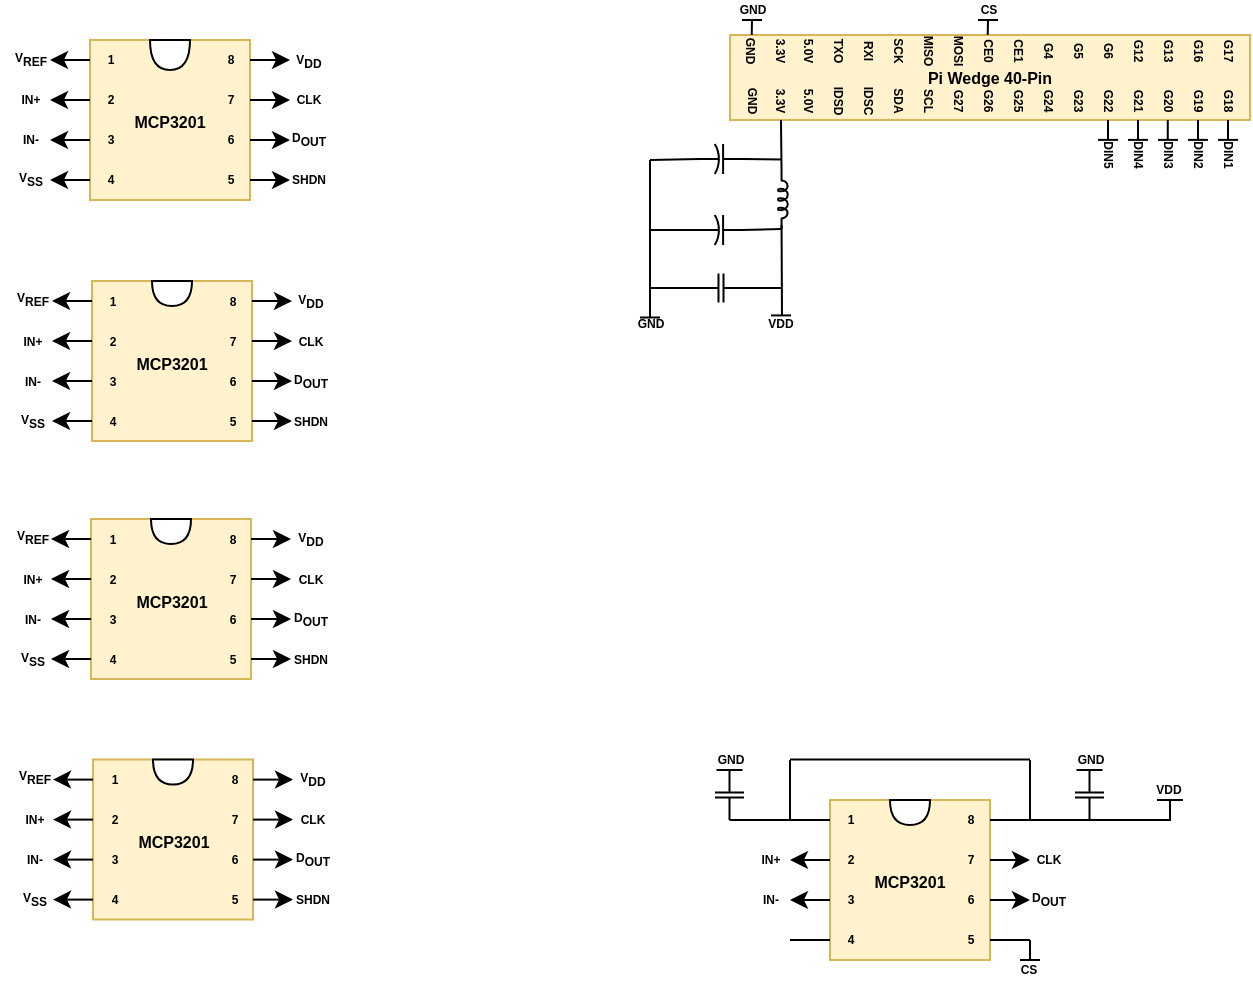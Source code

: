<mxfile version="14.2.7" type="github">
  <diagram id="1mVQh4l7o_3Px5H3XRXF" name="Page-1">
    <mxGraphModel dx="1274" dy="252" grid="1" gridSize="10" guides="1" tooltips="1" connect="1" arrows="1" fold="1" page="1" pageScale="1" pageWidth="827" pageHeight="1169" math="0" shadow="0">
      <root>
        <mxCell id="0" />
        <mxCell id="1" parent="0" />
        <mxCell id="l7yuWx3OkRp_hqHplTI4-144" value="&lt;font style=&quot;font-size: 8px&quot;&gt;&lt;span&gt;Pi Wedge 40-Pin&lt;/span&gt;&lt;/font&gt;" style="rounded=0;whiteSpace=wrap;html=1;fontSize=6;fillColor=#fff2cc;strokeColor=#d6b656;fontStyle=1" vertex="1" parent="1">
          <mxGeometry x="360" y="37.5" width="260" height="42.5" as="geometry" />
        </mxCell>
        <mxCell id="l7yuWx3OkRp_hqHplTI4-145" value="&lt;span&gt;GND&lt;/span&gt;" style="text;html=1;align=center;verticalAlign=middle;resizable=0;points=[];autosize=1;fontSize=6;rotation=90;fontStyle=1" vertex="1" parent="1">
          <mxGeometry x="355" y="40" width="30" height="10" as="geometry" />
        </mxCell>
        <mxCell id="l7yuWx3OkRp_hqHplTI4-146" value="&lt;span&gt;GND&lt;/span&gt;" style="text;html=1;align=center;verticalAlign=middle;resizable=0;points=[];autosize=1;fontSize=6;rotation=90;fontStyle=1" vertex="1" parent="1">
          <mxGeometry x="356" y="65" width="30" height="10" as="geometry" />
        </mxCell>
        <mxCell id="l7yuWx3OkRp_hqHplTI4-147" value="&lt;span&gt;3.3V&lt;/span&gt;" style="text;html=1;align=center;verticalAlign=middle;resizable=0;points=[];autosize=1;fontSize=6;rotation=90;fontStyle=1" vertex="1" parent="1">
          <mxGeometry x="370" y="40" width="30" height="10" as="geometry" />
        </mxCell>
        <mxCell id="l7yuWx3OkRp_hqHplTI4-148" value="&lt;span&gt;3.3V&lt;br&gt;&lt;/span&gt;" style="text;html=1;align=center;verticalAlign=middle;resizable=0;points=[];autosize=1;fontSize=6;rotation=90;fontStyle=1" vertex="1" parent="1">
          <mxGeometry x="370" y="65" width="30" height="10" as="geometry" />
        </mxCell>
        <mxCell id="l7yuWx3OkRp_hqHplTI4-151" value="&lt;span&gt;5.0V&lt;br&gt;&lt;/span&gt;" style="text;html=1;align=center;verticalAlign=middle;resizable=0;points=[];autosize=1;fontSize=6;rotation=90;fontStyle=1" vertex="1" parent="1">
          <mxGeometry x="384" y="40" width="30" height="10" as="geometry" />
        </mxCell>
        <mxCell id="l7yuWx3OkRp_hqHplTI4-152" value="&lt;span&gt;5.0V&lt;/span&gt;" style="text;html=1;align=center;verticalAlign=middle;resizable=0;points=[];autosize=1;fontSize=6;rotation=90;fontStyle=1" vertex="1" parent="1">
          <mxGeometry x="384" y="65" width="30" height="10" as="geometry" />
        </mxCell>
        <mxCell id="l7yuWx3OkRp_hqHplTI4-153" value="&lt;span&gt;TXO&lt;/span&gt;" style="text;html=1;align=center;verticalAlign=middle;resizable=0;points=[];autosize=1;fontSize=6;rotation=90;fontStyle=1" vertex="1" parent="1">
          <mxGeometry x="399" y="40" width="30" height="10" as="geometry" />
        </mxCell>
        <mxCell id="l7yuWx3OkRp_hqHplTI4-154" value="&lt;span&gt;IDSD&lt;/span&gt;" style="text;html=1;align=center;verticalAlign=middle;resizable=0;points=[];autosize=1;fontSize=6;rotation=90;fontStyle=1" vertex="1" parent="1">
          <mxGeometry x="399" y="65" width="30" height="10" as="geometry" />
        </mxCell>
        <mxCell id="l7yuWx3OkRp_hqHplTI4-155" value="&lt;span&gt;RXI&lt;/span&gt;" style="text;html=1;align=center;verticalAlign=middle;resizable=0;points=[];autosize=1;fontSize=6;rotation=90;fontStyle=1" vertex="1" parent="1">
          <mxGeometry x="414" y="40" width="30" height="10" as="geometry" />
        </mxCell>
        <mxCell id="l7yuWx3OkRp_hqHplTI4-156" value="&lt;span&gt;IDSC&lt;br&gt;&lt;/span&gt;" style="text;html=1;align=center;verticalAlign=middle;resizable=0;points=[];autosize=1;fontSize=6;rotation=90;fontStyle=1" vertex="1" parent="1">
          <mxGeometry x="414" y="65" width="30" height="10" as="geometry" />
        </mxCell>
        <mxCell id="l7yuWx3OkRp_hqHplTI4-157" value="&lt;span&gt;SCK&lt;/span&gt;" style="text;html=1;align=center;verticalAlign=middle;resizable=0;points=[];autosize=1;fontSize=6;rotation=90;fontStyle=1" vertex="1" parent="1">
          <mxGeometry x="429" y="40" width="30" height="10" as="geometry" />
        </mxCell>
        <mxCell id="l7yuWx3OkRp_hqHplTI4-158" value="&lt;span&gt;SDA&lt;/span&gt;" style="text;html=1;align=center;verticalAlign=middle;resizable=0;points=[];autosize=1;fontSize=6;rotation=90;fontStyle=1" vertex="1" parent="1">
          <mxGeometry x="429" y="65" width="30" height="10" as="geometry" />
        </mxCell>
        <mxCell id="l7yuWx3OkRp_hqHplTI4-159" value="&lt;span&gt;MISO&lt;/span&gt;" style="text;html=1;align=center;verticalAlign=middle;resizable=0;points=[];autosize=1;fontSize=6;rotation=90;fontStyle=1" vertex="1" parent="1">
          <mxGeometry x="444" y="40" width="30" height="10" as="geometry" />
        </mxCell>
        <mxCell id="l7yuWx3OkRp_hqHplTI4-160" value="&lt;span&gt;SCL&lt;/span&gt;" style="text;html=1;align=center;verticalAlign=middle;resizable=0;points=[];autosize=1;fontSize=6;rotation=90;fontStyle=1" vertex="1" parent="1">
          <mxGeometry x="444" y="65" width="30" height="10" as="geometry" />
        </mxCell>
        <mxCell id="l7yuWx3OkRp_hqHplTI4-161" value="&lt;span&gt;MOSI&lt;/span&gt;" style="text;html=1;align=center;verticalAlign=middle;resizable=0;points=[];autosize=1;fontSize=6;rotation=90;fontStyle=1" vertex="1" parent="1">
          <mxGeometry x="459" y="40" width="30" height="10" as="geometry" />
        </mxCell>
        <mxCell id="l7yuWx3OkRp_hqHplTI4-162" value="&lt;span&gt;G27&lt;/span&gt;" style="text;html=1;align=center;verticalAlign=middle;resizable=0;points=[];autosize=1;fontSize=6;rotation=90;fontStyle=1" vertex="1" parent="1">
          <mxGeometry x="459" y="65" width="30" height="10" as="geometry" />
        </mxCell>
        <mxCell id="l7yuWx3OkRp_hqHplTI4-163" value="&lt;span&gt;CE0&lt;/span&gt;" style="text;html=1;align=center;verticalAlign=middle;resizable=0;points=[];autosize=1;fontSize=6;rotation=90;fontStyle=1" vertex="1" parent="1">
          <mxGeometry x="474" y="40" width="30" height="10" as="geometry" />
        </mxCell>
        <mxCell id="l7yuWx3OkRp_hqHplTI4-164" value="&lt;span&gt;G26&lt;/span&gt;" style="text;html=1;align=center;verticalAlign=middle;resizable=0;points=[];autosize=1;fontSize=6;rotation=90;fontStyle=1" vertex="1" parent="1">
          <mxGeometry x="474" y="65" width="30" height="10" as="geometry" />
        </mxCell>
        <mxCell id="l7yuWx3OkRp_hqHplTI4-165" value="&lt;span&gt;CE1&lt;/span&gt;" style="text;html=1;align=center;verticalAlign=middle;resizable=0;points=[];autosize=1;fontSize=6;rotation=90;fontStyle=1" vertex="1" parent="1">
          <mxGeometry x="489" y="40" width="30" height="10" as="geometry" />
        </mxCell>
        <mxCell id="l7yuWx3OkRp_hqHplTI4-166" value="&lt;span&gt;G4&lt;/span&gt;" style="text;html=1;align=center;verticalAlign=middle;resizable=0;points=[];autosize=1;fontSize=6;rotation=90;fontStyle=1" vertex="1" parent="1">
          <mxGeometry x="509" y="40" width="20" height="10" as="geometry" />
        </mxCell>
        <mxCell id="l7yuWx3OkRp_hqHplTI4-167" value="&lt;span&gt;G5&lt;/span&gt;" style="text;html=1;align=center;verticalAlign=middle;resizable=0;points=[];autosize=1;fontSize=6;rotation=90;fontStyle=1" vertex="1" parent="1">
          <mxGeometry x="524" y="40" width="20" height="10" as="geometry" />
        </mxCell>
        <mxCell id="l7yuWx3OkRp_hqHplTI4-168" value="&lt;span&gt;G6&lt;/span&gt;" style="text;html=1;align=center;verticalAlign=middle;resizable=0;points=[];autosize=1;fontSize=6;rotation=90;fontStyle=1" vertex="1" parent="1">
          <mxGeometry x="539" y="40" width="20" height="10" as="geometry" />
        </mxCell>
        <mxCell id="l7yuWx3OkRp_hqHplTI4-169" value="&lt;span&gt;G12&lt;/span&gt;" style="text;html=1;align=center;verticalAlign=middle;resizable=0;points=[];autosize=1;fontSize=6;rotation=90;fontStyle=1" vertex="1" parent="1">
          <mxGeometry x="549" y="40" width="30" height="10" as="geometry" />
        </mxCell>
        <mxCell id="l7yuWx3OkRp_hqHplTI4-170" value="&lt;span&gt;G13&lt;/span&gt;" style="text;html=1;align=center;verticalAlign=middle;resizable=0;points=[];autosize=1;fontSize=6;rotation=90;fontStyle=1" vertex="1" parent="1">
          <mxGeometry x="564" y="40" width="30" height="10" as="geometry" />
        </mxCell>
        <mxCell id="l7yuWx3OkRp_hqHplTI4-171" value="&lt;span&gt;G16&lt;/span&gt;" style="text;html=1;align=center;verticalAlign=middle;resizable=0;points=[];autosize=1;fontSize=6;rotation=90;fontStyle=1" vertex="1" parent="1">
          <mxGeometry x="579" y="40" width="30" height="10" as="geometry" />
        </mxCell>
        <mxCell id="l7yuWx3OkRp_hqHplTI4-172" value="&lt;span&gt;G17&lt;/span&gt;" style="text;html=1;align=center;verticalAlign=middle;resizable=0;points=[];autosize=1;fontSize=6;rotation=90;fontStyle=1" vertex="1" parent="1">
          <mxGeometry x="594" y="40" width="30" height="10" as="geometry" />
        </mxCell>
        <mxCell id="l7yuWx3OkRp_hqHplTI4-188" value="&lt;span&gt;G25&lt;/span&gt;" style="text;html=1;align=center;verticalAlign=middle;resizable=0;points=[];autosize=1;fontSize=6;rotation=90;fontStyle=1" vertex="1" parent="1">
          <mxGeometry x="489" y="65" width="30" height="10" as="geometry" />
        </mxCell>
        <mxCell id="l7yuWx3OkRp_hqHplTI4-189" value="&lt;span&gt;G24&lt;/span&gt;" style="text;html=1;align=center;verticalAlign=middle;resizable=0;points=[];autosize=1;fontSize=6;rotation=90;fontStyle=1" vertex="1" parent="1">
          <mxGeometry x="504" y="65" width="30" height="10" as="geometry" />
        </mxCell>
        <mxCell id="l7yuWx3OkRp_hqHplTI4-190" value="&lt;span&gt;G23&lt;/span&gt;" style="text;html=1;align=center;verticalAlign=middle;resizable=0;points=[];autosize=1;fontSize=6;rotation=90;fontStyle=1" vertex="1" parent="1">
          <mxGeometry x="519" y="65" width="30" height="10" as="geometry" />
        </mxCell>
        <mxCell id="l7yuWx3OkRp_hqHplTI4-191" value="&lt;span&gt;G22&lt;/span&gt;" style="text;html=1;align=center;verticalAlign=middle;resizable=0;points=[];autosize=1;fontSize=6;rotation=90;fontStyle=1" vertex="1" parent="1">
          <mxGeometry x="534" y="65" width="30" height="10" as="geometry" />
        </mxCell>
        <mxCell id="l7yuWx3OkRp_hqHplTI4-192" value="&lt;span&gt;G21&lt;/span&gt;" style="text;html=1;align=center;verticalAlign=middle;resizable=0;points=[];autosize=1;fontSize=6;rotation=90;fontStyle=1" vertex="1" parent="1">
          <mxGeometry x="549" y="65" width="30" height="10" as="geometry" />
        </mxCell>
        <mxCell id="l7yuWx3OkRp_hqHplTI4-193" value="&lt;span&gt;G20&lt;/span&gt;" style="text;html=1;align=center;verticalAlign=middle;resizable=0;points=[];autosize=1;fontSize=6;rotation=90;fontStyle=1" vertex="1" parent="1">
          <mxGeometry x="564" y="65" width="30" height="10" as="geometry" />
        </mxCell>
        <mxCell id="l7yuWx3OkRp_hqHplTI4-194" value="&lt;span&gt;G19&lt;/span&gt;" style="text;html=1;align=center;verticalAlign=middle;resizable=0;points=[];autosize=1;fontSize=6;rotation=90;fontStyle=1" vertex="1" parent="1">
          <mxGeometry x="579" y="65" width="30" height="10" as="geometry" />
        </mxCell>
        <mxCell id="l7yuWx3OkRp_hqHplTI4-195" value="&lt;span&gt;G18&lt;/span&gt;" style="text;html=1;align=center;verticalAlign=middle;resizable=0;points=[];autosize=1;fontSize=6;rotation=90;fontStyle=1" vertex="1" parent="1">
          <mxGeometry x="594" y="65" width="30" height="10" as="geometry" />
        </mxCell>
        <mxCell id="l7yuWx3OkRp_hqHplTI4-199" value="" style="pointerEvents=1;verticalLabelPosition=bottom;shadow=0;dashed=0;align=center;html=1;verticalAlign=top;shape=mxgraph.electrical.capacitors.capacitor_1;fontSize=6;" vertex="1" parent="1">
          <mxGeometry x="343" y="156.75" width="25" height="14.5" as="geometry" />
        </mxCell>
        <mxCell id="l7yuWx3OkRp_hqHplTI4-202" value="" style="pointerEvents=1;verticalLabelPosition=bottom;shadow=0;dashed=0;align=center;html=1;verticalAlign=top;shape=mxgraph.electrical.inductors.inductor_5;fontSize=6;direction=south;" vertex="1" parent="1">
          <mxGeometry x="384" y="105" width="5" height="29.5" as="geometry" />
        </mxCell>
        <mxCell id="l7yuWx3OkRp_hqHplTI4-206" value="" style="endArrow=none;html=1;fontSize=6;entryX=0.833;entryY=0.451;entryDx=0;entryDy=0;entryPerimeter=0;exitX=0;exitY=0.645;exitDx=0;exitDy=0;exitPerimeter=0;" edge="1" parent="1" source="l7yuWx3OkRp_hqHplTI4-202" target="l7yuWx3OkRp_hqHplTI4-148">
          <mxGeometry width="50" height="50" relative="1" as="geometry">
            <mxPoint x="370" y="130" as="sourcePoint" />
            <mxPoint x="420" y="80" as="targetPoint" />
          </mxGeometry>
        </mxCell>
        <mxCell id="l7yuWx3OkRp_hqHplTI4-207" value="" style="pointerEvents=1;verticalLabelPosition=bottom;shadow=0;dashed=0;align=center;html=1;verticalAlign=top;shape=mxgraph.electrical.capacitors.capacitor_2;fontSize=6;direction=west;" vertex="1" parent="1">
          <mxGeometry x="345" y="92" width="21" height="15" as="geometry" />
        </mxCell>
        <mxCell id="l7yuWx3OkRp_hqHplTI4-208" value="" style="endArrow=none;html=1;fontSize=6;exitX=0;exitY=0.5;exitDx=0;exitDy=0;exitPerimeter=0;" edge="1" parent="1" source="l7yuWx3OkRp_hqHplTI4-207">
          <mxGeometry width="50" height="50" relative="1" as="geometry">
            <mxPoint x="296" y="139.75" as="sourcePoint" />
            <mxPoint x="386" y="99.75" as="targetPoint" />
          </mxGeometry>
        </mxCell>
        <mxCell id="l7yuWx3OkRp_hqHplTI4-209" value="" style="pointerEvents=1;verticalLabelPosition=bottom;shadow=0;dashed=0;align=center;html=1;verticalAlign=top;shape=mxgraph.electrical.capacitors.capacitor_2;fontSize=6;direction=west;" vertex="1" parent="1">
          <mxGeometry x="345" y="127.5" width="21" height="15" as="geometry" />
        </mxCell>
        <mxCell id="l7yuWx3OkRp_hqHplTI4-210" value="" style="endArrow=none;html=1;fontSize=6;entryX=0;entryY=0.5;entryDx=0;entryDy=0;entryPerimeter=0;exitX=1;exitY=0.645;exitDx=0;exitDy=0;exitPerimeter=0;" edge="1" parent="1" source="l7yuWx3OkRp_hqHplTI4-202" target="l7yuWx3OkRp_hqHplTI4-209">
          <mxGeometry width="50" height="50" relative="1" as="geometry">
            <mxPoint x="310" y="160" as="sourcePoint" />
            <mxPoint x="360" y="110" as="targetPoint" />
          </mxGeometry>
        </mxCell>
        <mxCell id="l7yuWx3OkRp_hqHplTI4-211" value="" style="endArrow=none;html=1;fontSize=6;entryX=1;entryY=0.645;entryDx=0;entryDy=0;entryPerimeter=0;" edge="1" parent="1">
          <mxGeometry width="50" height="50" relative="1" as="geometry">
            <mxPoint x="386" y="178" as="sourcePoint" />
            <mxPoint x="385.775" y="132.5" as="targetPoint" />
          </mxGeometry>
        </mxCell>
        <mxCell id="l7yuWx3OkRp_hqHplTI4-212" value="" style="endArrow=none;html=1;fontSize=6;entryX=1;entryY=0.5;entryDx=0;entryDy=0;entryPerimeter=0;" edge="1" parent="1" target="l7yuWx3OkRp_hqHplTI4-199">
          <mxGeometry width="50" height="50" relative="1" as="geometry">
            <mxPoint x="386" y="164" as="sourcePoint" />
            <mxPoint x="370" y="164" as="targetPoint" />
          </mxGeometry>
        </mxCell>
        <mxCell id="l7yuWx3OkRp_hqHplTI4-215" value="" style="endArrow=none;html=1;fontSize=6;entryX=1;entryY=0.5;entryDx=0;entryDy=0;entryPerimeter=0;" edge="1" parent="1" target="l7yuWx3OkRp_hqHplTI4-207">
          <mxGeometry width="50" height="50" relative="1" as="geometry">
            <mxPoint x="320" y="100" as="sourcePoint" />
            <mxPoint x="310" y="40" as="targetPoint" />
          </mxGeometry>
        </mxCell>
        <mxCell id="l7yuWx3OkRp_hqHplTI4-216" value="" style="endArrow=none;html=1;fontSize=6;entryX=1;entryY=0.5;entryDx=0;entryDy=0;entryPerimeter=0;" edge="1" parent="1" target="l7yuWx3OkRp_hqHplTI4-209">
          <mxGeometry width="50" height="50" relative="1" as="geometry">
            <mxPoint x="320.0" y="135" as="sourcePoint" />
            <mxPoint x="345.0" y="134.5" as="targetPoint" />
          </mxGeometry>
        </mxCell>
        <mxCell id="l7yuWx3OkRp_hqHplTI4-217" value="" style="endArrow=none;html=1;fontSize=6;entryX=0;entryY=0.5;entryDx=0;entryDy=0;entryPerimeter=0;" edge="1" parent="1" target="l7yuWx3OkRp_hqHplTI4-199">
          <mxGeometry width="50" height="50" relative="1" as="geometry">
            <mxPoint x="320" y="164" as="sourcePoint" />
            <mxPoint x="365.0" y="119.5" as="targetPoint" />
          </mxGeometry>
        </mxCell>
        <mxCell id="l7yuWx3OkRp_hqHplTI4-218" value="" style="endArrow=none;html=1;fontSize=6;exitX=0.5;exitY=0;exitDx=0;exitDy=0;exitPerimeter=0;" edge="1" parent="1">
          <mxGeometry width="50" height="50" relative="1" as="geometry">
            <mxPoint x="320" y="179" as="sourcePoint" />
            <mxPoint x="320" y="100" as="targetPoint" />
          </mxGeometry>
        </mxCell>
        <mxCell id="l7yuWx3OkRp_hqHplTI4-220" value="" style="endArrow=none;html=1;fontSize=6;entryX=0.5;entryY=0;entryDx=0;entryDy=0;entryPerimeter=0;" edge="1" parent="1">
          <mxGeometry width="50" height="50" relative="1" as="geometry">
            <mxPoint x="371" y="30" as="sourcePoint" />
            <mxPoint x="370.86" y="37.5" as="targetPoint" />
          </mxGeometry>
        </mxCell>
        <mxCell id="l7yuWx3OkRp_hqHplTI4-224" value="&lt;b&gt;GND&lt;/b&gt;" style="text;html=1;align=center;verticalAlign=middle;resizable=0;points=[];autosize=1;fontSize=6;" vertex="1" parent="1">
          <mxGeometry x="356" y="20" width="30" height="10" as="geometry" />
        </mxCell>
        <mxCell id="l7yuWx3OkRp_hqHplTI4-225" value="" style="endArrow=none;html=1;fontSize=6;" edge="1" parent="1">
          <mxGeometry width="50" height="50" relative="1" as="geometry">
            <mxPoint x="366" y="30" as="sourcePoint" />
            <mxPoint x="376" y="30" as="targetPoint" />
          </mxGeometry>
        </mxCell>
        <mxCell id="l7yuWx3OkRp_hqHplTI4-226" value="" style="endArrow=none;html=1;fontSize=6;" edge="1" parent="1">
          <mxGeometry width="50" height="50" relative="1" as="geometry">
            <mxPoint x="315" y="178.75" as="sourcePoint" />
            <mxPoint x="325" y="178.75" as="targetPoint" />
          </mxGeometry>
        </mxCell>
        <mxCell id="l7yuWx3OkRp_hqHplTI4-227" value="&lt;b&gt;GND&lt;/b&gt;" style="text;html=1;align=center;verticalAlign=middle;resizable=0;points=[];autosize=1;fontSize=6;" vertex="1" parent="1">
          <mxGeometry x="305" y="176.75" width="30" height="10" as="geometry" />
        </mxCell>
        <mxCell id="l7yuWx3OkRp_hqHplTI4-228" value="" style="endArrow=none;html=1;fontSize=6;" edge="1" parent="1">
          <mxGeometry width="50" height="50" relative="1" as="geometry">
            <mxPoint x="380.5" y="177.71" as="sourcePoint" />
            <mxPoint x="390.5" y="177.71" as="targetPoint" />
          </mxGeometry>
        </mxCell>
        <mxCell id="l7yuWx3OkRp_hqHplTI4-229" value="&lt;b&gt;VDD&lt;/b&gt;" style="text;html=1;align=center;verticalAlign=middle;resizable=0;points=[];autosize=1;fontSize=6;" vertex="1" parent="1">
          <mxGeometry x="370" y="176.75" width="30" height="10" as="geometry" />
        </mxCell>
        <mxCell id="l7yuWx3OkRp_hqHplTI4-231" value="" style="endArrow=none;html=1;fontSize=6;" edge="1" parent="1">
          <mxGeometry width="50" height="50" relative="1" as="geometry">
            <mxPoint x="609" y="90" as="sourcePoint" />
            <mxPoint x="609" y="80" as="targetPoint" />
          </mxGeometry>
        </mxCell>
        <mxCell id="l7yuWx3OkRp_hqHplTI4-232" value="" style="endArrow=none;html=1;fontSize=6;" edge="1" parent="1">
          <mxGeometry width="50" height="50" relative="1" as="geometry">
            <mxPoint x="594" y="90" as="sourcePoint" />
            <mxPoint x="594" y="80" as="targetPoint" />
          </mxGeometry>
        </mxCell>
        <mxCell id="l7yuWx3OkRp_hqHplTI4-233" value="" style="endArrow=none;html=1;fontSize=6;" edge="1" parent="1">
          <mxGeometry width="50" height="50" relative="1" as="geometry">
            <mxPoint x="578.89" y="90" as="sourcePoint" />
            <mxPoint x="578.89" y="80" as="targetPoint" />
          </mxGeometry>
        </mxCell>
        <mxCell id="l7yuWx3OkRp_hqHplTI4-234" value="" style="endArrow=none;html=1;fontSize=6;" edge="1" parent="1">
          <mxGeometry width="50" height="50" relative="1" as="geometry">
            <mxPoint x="564.0" y="90" as="sourcePoint" />
            <mxPoint x="564.0" y="80" as="targetPoint" />
          </mxGeometry>
        </mxCell>
        <mxCell id="l7yuWx3OkRp_hqHplTI4-235" value="" style="endArrow=none;html=1;fontSize=6;" edge="1" parent="1">
          <mxGeometry width="50" height="50" relative="1" as="geometry">
            <mxPoint x="549" y="90" as="sourcePoint" />
            <mxPoint x="549" y="80" as="targetPoint" />
          </mxGeometry>
        </mxCell>
        <mxCell id="l7yuWx3OkRp_hqHplTI4-236" value="" style="endArrow=none;html=1;fontSize=6;" edge="1" parent="1">
          <mxGeometry width="50" height="50" relative="1" as="geometry">
            <mxPoint x="544" y="89.94" as="sourcePoint" />
            <mxPoint x="554" y="89.94" as="targetPoint" />
          </mxGeometry>
        </mxCell>
        <mxCell id="l7yuWx3OkRp_hqHplTI4-237" value="" style="endArrow=none;html=1;fontSize=6;" edge="1" parent="1">
          <mxGeometry width="50" height="50" relative="1" as="geometry">
            <mxPoint x="559" y="89.94" as="sourcePoint" />
            <mxPoint x="569" y="89.94" as="targetPoint" />
          </mxGeometry>
        </mxCell>
        <mxCell id="l7yuWx3OkRp_hqHplTI4-238" value="" style="endArrow=none;html=1;fontSize=6;" edge="1" parent="1">
          <mxGeometry width="50" height="50" relative="1" as="geometry">
            <mxPoint x="574" y="89.94" as="sourcePoint" />
            <mxPoint x="584" y="89.94" as="targetPoint" />
          </mxGeometry>
        </mxCell>
        <mxCell id="l7yuWx3OkRp_hqHplTI4-239" value="" style="endArrow=none;html=1;fontSize=6;" edge="1" parent="1">
          <mxGeometry width="50" height="50" relative="1" as="geometry">
            <mxPoint x="589" y="89.94" as="sourcePoint" />
            <mxPoint x="599" y="89.94" as="targetPoint" />
          </mxGeometry>
        </mxCell>
        <mxCell id="l7yuWx3OkRp_hqHplTI4-240" value="" style="endArrow=none;html=1;fontSize=6;" edge="1" parent="1">
          <mxGeometry width="50" height="50" relative="1" as="geometry">
            <mxPoint x="604" y="89.94" as="sourcePoint" />
            <mxPoint x="614" y="89.94" as="targetPoint" />
          </mxGeometry>
        </mxCell>
        <mxCell id="l7yuWx3OkRp_hqHplTI4-241" value="&lt;b&gt;DIN5&lt;/b&gt;" style="text;html=1;align=center;verticalAlign=middle;resizable=0;points=[];autosize=1;fontSize=6;rotation=90;" vertex="1" parent="1">
          <mxGeometry x="534" y="92" width="30" height="10" as="geometry" />
        </mxCell>
        <mxCell id="l7yuWx3OkRp_hqHplTI4-242" value="&lt;b&gt;DIN4&lt;/b&gt;" style="text;html=1;align=center;verticalAlign=middle;resizable=0;points=[];autosize=1;fontSize=6;rotation=90;" vertex="1" parent="1">
          <mxGeometry x="549" y="92" width="30" height="10" as="geometry" />
        </mxCell>
        <mxCell id="l7yuWx3OkRp_hqHplTI4-243" value="&lt;b&gt;DIN3&lt;/b&gt;" style="text;html=1;align=center;verticalAlign=middle;resizable=0;points=[];autosize=1;fontSize=6;rotation=90;" vertex="1" parent="1">
          <mxGeometry x="564" y="92" width="30" height="10" as="geometry" />
        </mxCell>
        <mxCell id="l7yuWx3OkRp_hqHplTI4-244" value="&lt;b&gt;DIN2&lt;/b&gt;" style="text;html=1;align=center;verticalAlign=middle;resizable=0;points=[];autosize=1;fontSize=6;rotation=90;" vertex="1" parent="1">
          <mxGeometry x="579" y="92" width="30" height="10" as="geometry" />
        </mxCell>
        <mxCell id="l7yuWx3OkRp_hqHplTI4-245" value="&lt;b&gt;DIN1&lt;/b&gt;" style="text;html=1;align=center;verticalAlign=middle;resizable=0;points=[];autosize=1;fontSize=6;rotation=90;" vertex="1" parent="1">
          <mxGeometry x="594" y="92" width="30" height="10" as="geometry" />
        </mxCell>
        <mxCell id="l7yuWx3OkRp_hqHplTI4-246" value="" style="group;direction=west;" vertex="1" connectable="0" parent="1">
          <mxGeometry x="-5" y="40" width="169" height="80" as="geometry" />
        </mxCell>
        <mxCell id="l7yuWx3OkRp_hqHplTI4-14" value="&lt;font style=&quot;font-size: 8px&quot;&gt;&lt;b&gt;MCP3201&lt;/b&gt;&lt;/font&gt;" style="rounded=0;whiteSpace=wrap;html=1;fillColor=#fff2cc;strokeColor=#d6b656;direction=east;" vertex="1" parent="l7yuWx3OkRp_hqHplTI4-246">
          <mxGeometry x="45" width="80" height="80" as="geometry" />
        </mxCell>
        <mxCell id="l7yuWx3OkRp_hqHplTI4-15" value="V&lt;sub style=&quot;font-size: 6px;&quot;&gt;REF&lt;/sub&gt;" style="text;html=1;align=center;verticalAlign=middle;resizable=0;points=[];autosize=1;fontSize=6;fontStyle=1;direction=east;" vertex="1" parent="l7yuWx3OkRp_hqHplTI4-246">
          <mxGeometry y="4.5" width="30" height="10" as="geometry" />
        </mxCell>
        <mxCell id="l7yuWx3OkRp_hqHplTI4-16" value="V&lt;span style=&quot;font-size: 6px;&quot;&gt;&lt;sub style=&quot;font-size: 6px;&quot;&gt;DD&lt;/sub&gt;&lt;/span&gt;" style="text;html=1;align=center;verticalAlign=middle;resizable=0;points=[];autosize=1;fontSize=6;fontStyle=1;direction=east;" vertex="1" parent="l7yuWx3OkRp_hqHplTI4-246">
          <mxGeometry x="139" y="5.5" width="30" height="10" as="geometry" />
        </mxCell>
        <mxCell id="l7yuWx3OkRp_hqHplTI4-17" value="V&lt;span style=&quot;font-size: 6px;&quot;&gt;&lt;sub style=&quot;font-size: 6px;&quot;&gt;SS&lt;/sub&gt;&lt;/span&gt;" style="text;html=1;align=center;verticalAlign=middle;resizable=0;points=[];autosize=1;fontSize=6;fontStyle=1;direction=east;" vertex="1" parent="l7yuWx3OkRp_hqHplTI4-246">
          <mxGeometry y="65" width="30" height="10" as="geometry" />
        </mxCell>
        <mxCell id="l7yuWx3OkRp_hqHplTI4-18" value="IN+" style="text;html=1;align=center;verticalAlign=middle;resizable=0;points=[];autosize=1;fontSize=6;fontStyle=1;direction=east;" vertex="1" parent="l7yuWx3OkRp_hqHplTI4-246">
          <mxGeometry x="5" y="25" width="20" height="10" as="geometry" />
        </mxCell>
        <mxCell id="l7yuWx3OkRp_hqHplTI4-19" value="IN-" style="text;html=1;align=center;verticalAlign=middle;resizable=0;points=[];autosize=1;fontSize=6;fontStyle=1;direction=east;" vertex="1" parent="l7yuWx3OkRp_hqHplTI4-246">
          <mxGeometry x="5" y="45" width="20" height="10" as="geometry" />
        </mxCell>
        <mxCell id="l7yuWx3OkRp_hqHplTI4-20" value="D&lt;sub style=&quot;font-size: 6px;&quot;&gt;OUT&lt;/sub&gt;" style="text;html=1;align=center;verticalAlign=middle;resizable=0;points=[];autosize=1;fontSize=6;fontStyle=1;direction=east;" vertex="1" parent="l7yuWx3OkRp_hqHplTI4-246">
          <mxGeometry x="139" y="45" width="30" height="10" as="geometry" />
        </mxCell>
        <mxCell id="l7yuWx3OkRp_hqHplTI4-21" value="CLK" style="text;html=1;align=center;verticalAlign=middle;resizable=0;points=[];autosize=1;fontSize=6;fontStyle=1;direction=east;" vertex="1" parent="l7yuWx3OkRp_hqHplTI4-246">
          <mxGeometry x="139" y="25" width="30" height="10" as="geometry" />
        </mxCell>
        <mxCell id="l7yuWx3OkRp_hqHplTI4-22" value="SHDN" style="text;html=1;align=center;verticalAlign=middle;resizable=0;points=[];autosize=1;fontSize=6;fontStyle=1;direction=east;" vertex="1" parent="l7yuWx3OkRp_hqHplTI4-246">
          <mxGeometry x="139" y="65" width="30" height="10" as="geometry" />
        </mxCell>
        <mxCell id="l7yuWx3OkRp_hqHplTI4-23" value="" style="shape=or;whiteSpace=wrap;html=1;fontSize=6;rotation=90;direction=east;" vertex="1" parent="l7yuWx3OkRp_hqHplTI4-246">
          <mxGeometry x="77.5" y="-2.5" width="15" height="20" as="geometry" />
        </mxCell>
        <mxCell id="l7yuWx3OkRp_hqHplTI4-36" style="edgeStyle=orthogonalEdgeStyle;rounded=0;orthogonalLoop=1;jettySize=auto;html=1;fontSize=6;" edge="1" parent="l7yuWx3OkRp_hqHplTI4-246" source="l7yuWx3OkRp_hqHplTI4-24">
          <mxGeometry relative="1" as="geometry">
            <mxPoint x="25" y="10" as="targetPoint" />
          </mxGeometry>
        </mxCell>
        <mxCell id="l7yuWx3OkRp_hqHplTI4-24" value="&lt;b&gt;1&lt;/b&gt;" style="text;html=1;align=center;verticalAlign=middle;resizable=0;points=[];autosize=1;fontSize=6;direction=east;" vertex="1" parent="l7yuWx3OkRp_hqHplTI4-246">
          <mxGeometry x="45" y="5" width="20" height="10" as="geometry" />
        </mxCell>
        <mxCell id="l7yuWx3OkRp_hqHplTI4-37" style="edgeStyle=orthogonalEdgeStyle;rounded=0;orthogonalLoop=1;jettySize=auto;html=1;fontSize=6;" edge="1" parent="l7yuWx3OkRp_hqHplTI4-246" source="l7yuWx3OkRp_hqHplTI4-25">
          <mxGeometry relative="1" as="geometry">
            <mxPoint x="25" y="30" as="targetPoint" />
          </mxGeometry>
        </mxCell>
        <mxCell id="l7yuWx3OkRp_hqHplTI4-25" value="&lt;b&gt;2&lt;/b&gt;" style="text;html=1;align=center;verticalAlign=middle;resizable=0;points=[];autosize=1;fontSize=6;direction=east;" vertex="1" parent="l7yuWx3OkRp_hqHplTI4-246">
          <mxGeometry x="45" y="25" width="20" height="10" as="geometry" />
        </mxCell>
        <mxCell id="l7yuWx3OkRp_hqHplTI4-38" style="edgeStyle=orthogonalEdgeStyle;rounded=0;orthogonalLoop=1;jettySize=auto;html=1;fontSize=6;" edge="1" parent="l7yuWx3OkRp_hqHplTI4-246" source="l7yuWx3OkRp_hqHplTI4-26">
          <mxGeometry relative="1" as="geometry">
            <mxPoint x="25" y="50" as="targetPoint" />
          </mxGeometry>
        </mxCell>
        <mxCell id="l7yuWx3OkRp_hqHplTI4-26" value="&lt;b&gt;3&lt;/b&gt;" style="text;html=1;align=center;verticalAlign=middle;resizable=0;points=[];autosize=1;fontSize=6;direction=east;" vertex="1" parent="l7yuWx3OkRp_hqHplTI4-246">
          <mxGeometry x="45" y="45" width="20" height="10" as="geometry" />
        </mxCell>
        <mxCell id="l7yuWx3OkRp_hqHplTI4-39" style="edgeStyle=orthogonalEdgeStyle;rounded=0;orthogonalLoop=1;jettySize=auto;html=1;fontSize=6;" edge="1" parent="l7yuWx3OkRp_hqHplTI4-246" source="l7yuWx3OkRp_hqHplTI4-27">
          <mxGeometry relative="1" as="geometry">
            <mxPoint x="25" y="70" as="targetPoint" />
          </mxGeometry>
        </mxCell>
        <mxCell id="l7yuWx3OkRp_hqHplTI4-27" value="&lt;b&gt;4&lt;/b&gt;" style="text;html=1;align=center;verticalAlign=middle;resizable=0;points=[];autosize=1;fontSize=6;direction=east;" vertex="1" parent="l7yuWx3OkRp_hqHplTI4-246">
          <mxGeometry x="45" y="65" width="20" height="10" as="geometry" />
        </mxCell>
        <mxCell id="l7yuWx3OkRp_hqHplTI4-32" style="edgeStyle=orthogonalEdgeStyle;rounded=0;orthogonalLoop=1;jettySize=auto;html=1;fontSize=6;" edge="1" parent="l7yuWx3OkRp_hqHplTI4-246" source="l7yuWx3OkRp_hqHplTI4-28">
          <mxGeometry relative="1" as="geometry">
            <mxPoint x="145" y="70" as="targetPoint" />
          </mxGeometry>
        </mxCell>
        <mxCell id="l7yuWx3OkRp_hqHplTI4-28" value="5" style="text;html=1;align=center;verticalAlign=middle;resizable=0;points=[];autosize=1;fontSize=6;fontStyle=1;direction=east;" vertex="1" parent="l7yuWx3OkRp_hqHplTI4-246">
          <mxGeometry x="105" y="65" width="20" height="10" as="geometry" />
        </mxCell>
        <mxCell id="l7yuWx3OkRp_hqHplTI4-33" style="edgeStyle=orthogonalEdgeStyle;rounded=0;orthogonalLoop=1;jettySize=auto;html=1;fontSize=6;" edge="1" parent="l7yuWx3OkRp_hqHplTI4-246" source="l7yuWx3OkRp_hqHplTI4-29">
          <mxGeometry relative="1" as="geometry">
            <mxPoint x="145" y="50" as="targetPoint" />
          </mxGeometry>
        </mxCell>
        <mxCell id="l7yuWx3OkRp_hqHplTI4-29" value="6" style="text;html=1;align=center;verticalAlign=middle;resizable=0;points=[];autosize=1;fontSize=6;fontStyle=1;direction=east;" vertex="1" parent="l7yuWx3OkRp_hqHplTI4-246">
          <mxGeometry x="105" y="45" width="20" height="10" as="geometry" />
        </mxCell>
        <mxCell id="l7yuWx3OkRp_hqHplTI4-34" style="edgeStyle=orthogonalEdgeStyle;rounded=0;orthogonalLoop=1;jettySize=auto;html=1;fontSize=6;" edge="1" parent="l7yuWx3OkRp_hqHplTI4-246" source="l7yuWx3OkRp_hqHplTI4-30">
          <mxGeometry relative="1" as="geometry">
            <mxPoint x="145" y="30" as="targetPoint" />
          </mxGeometry>
        </mxCell>
        <mxCell id="l7yuWx3OkRp_hqHplTI4-30" value="7" style="text;html=1;align=center;verticalAlign=middle;resizable=0;points=[];autosize=1;fontSize=6;fontStyle=1;direction=east;" vertex="1" parent="l7yuWx3OkRp_hqHplTI4-246">
          <mxGeometry x="105" y="25" width="20" height="10" as="geometry" />
        </mxCell>
        <mxCell id="l7yuWx3OkRp_hqHplTI4-35" style="edgeStyle=orthogonalEdgeStyle;rounded=0;orthogonalLoop=1;jettySize=auto;html=1;fontSize=6;" edge="1" parent="l7yuWx3OkRp_hqHplTI4-246" source="l7yuWx3OkRp_hqHplTI4-31">
          <mxGeometry relative="1" as="geometry">
            <mxPoint x="145" y="10" as="targetPoint" />
          </mxGeometry>
        </mxCell>
        <mxCell id="l7yuWx3OkRp_hqHplTI4-31" value="8" style="text;html=1;align=center;verticalAlign=middle;resizable=0;points=[];autosize=1;fontSize=6;fontStyle=1;direction=east;" vertex="1" parent="l7yuWx3OkRp_hqHplTI4-246">
          <mxGeometry x="105" y="5" width="20" height="10" as="geometry" />
        </mxCell>
        <mxCell id="l7yuWx3OkRp_hqHplTI4-247" value="" style="group" vertex="1" connectable="0" parent="1">
          <mxGeometry x="-4" y="160.5" width="169" height="80" as="geometry" />
        </mxCell>
        <mxCell id="l7yuWx3OkRp_hqHplTI4-40" value="&lt;font style=&quot;font-size: 8px&quot;&gt;&lt;b&gt;MCP3201&lt;/b&gt;&lt;/font&gt;" style="rounded=0;whiteSpace=wrap;html=1;fillColor=#fff2cc;strokeColor=#d6b656;" vertex="1" parent="l7yuWx3OkRp_hqHplTI4-247">
          <mxGeometry x="45" width="80" height="80" as="geometry" />
        </mxCell>
        <mxCell id="l7yuWx3OkRp_hqHplTI4-41" value="V&lt;sub style=&quot;font-size: 6px;&quot;&gt;REF&lt;/sub&gt;" style="text;html=1;align=center;verticalAlign=middle;resizable=0;points=[];autosize=1;fontSize=6;fontStyle=1" vertex="1" parent="l7yuWx3OkRp_hqHplTI4-247">
          <mxGeometry y="4.5" width="30" height="10" as="geometry" />
        </mxCell>
        <mxCell id="l7yuWx3OkRp_hqHplTI4-42" value="V&lt;span style=&quot;font-size: 6px;&quot;&gt;&lt;sub style=&quot;font-size: 6px;&quot;&gt;DD&lt;/sub&gt;&lt;/span&gt;" style="text;html=1;align=center;verticalAlign=middle;resizable=0;points=[];autosize=1;fontSize=6;fontStyle=1" vertex="1" parent="l7yuWx3OkRp_hqHplTI4-247">
          <mxGeometry x="139" y="5.5" width="30" height="10" as="geometry" />
        </mxCell>
        <mxCell id="l7yuWx3OkRp_hqHplTI4-43" value="V&lt;span style=&quot;font-size: 6px;&quot;&gt;&lt;sub style=&quot;font-size: 6px;&quot;&gt;SS&lt;/sub&gt;&lt;/span&gt;" style="text;html=1;align=center;verticalAlign=middle;resizable=0;points=[];autosize=1;fontSize=6;fontStyle=1" vertex="1" parent="l7yuWx3OkRp_hqHplTI4-247">
          <mxGeometry y="65" width="30" height="10" as="geometry" />
        </mxCell>
        <mxCell id="l7yuWx3OkRp_hqHplTI4-44" value="IN+" style="text;html=1;align=center;verticalAlign=middle;resizable=0;points=[];autosize=1;fontSize=6;fontStyle=1" vertex="1" parent="l7yuWx3OkRp_hqHplTI4-247">
          <mxGeometry x="5" y="25" width="20" height="10" as="geometry" />
        </mxCell>
        <mxCell id="l7yuWx3OkRp_hqHplTI4-45" value="IN-" style="text;html=1;align=center;verticalAlign=middle;resizable=0;points=[];autosize=1;fontSize=6;fontStyle=1" vertex="1" parent="l7yuWx3OkRp_hqHplTI4-247">
          <mxGeometry x="5" y="45" width="20" height="10" as="geometry" />
        </mxCell>
        <mxCell id="l7yuWx3OkRp_hqHplTI4-46" value="D&lt;sub style=&quot;font-size: 6px;&quot;&gt;OUT&lt;/sub&gt;" style="text;html=1;align=center;verticalAlign=middle;resizable=0;points=[];autosize=1;fontSize=6;fontStyle=1" vertex="1" parent="l7yuWx3OkRp_hqHplTI4-247">
          <mxGeometry x="139" y="45" width="30" height="10" as="geometry" />
        </mxCell>
        <mxCell id="l7yuWx3OkRp_hqHplTI4-47" value="CLK" style="text;html=1;align=center;verticalAlign=middle;resizable=0;points=[];autosize=1;fontSize=6;fontStyle=1" vertex="1" parent="l7yuWx3OkRp_hqHplTI4-247">
          <mxGeometry x="139" y="25" width="30" height="10" as="geometry" />
        </mxCell>
        <mxCell id="l7yuWx3OkRp_hqHplTI4-48" value="SHDN" style="text;html=1;align=center;verticalAlign=middle;resizable=0;points=[];autosize=1;fontSize=6;fontStyle=1" vertex="1" parent="l7yuWx3OkRp_hqHplTI4-247">
          <mxGeometry x="139" y="65" width="30" height="10" as="geometry" />
        </mxCell>
        <mxCell id="l7yuWx3OkRp_hqHplTI4-49" value="" style="shape=or;whiteSpace=wrap;html=1;fontSize=6;rotation=90;direction=east;" vertex="1" parent="l7yuWx3OkRp_hqHplTI4-247">
          <mxGeometry x="78.75" y="-3.75" width="12.5" height="20" as="geometry" />
        </mxCell>
        <mxCell id="l7yuWx3OkRp_hqHplTI4-50" style="edgeStyle=orthogonalEdgeStyle;rounded=0;orthogonalLoop=1;jettySize=auto;html=1;fontSize=6;" edge="1" parent="l7yuWx3OkRp_hqHplTI4-247" source="l7yuWx3OkRp_hqHplTI4-51">
          <mxGeometry relative="1" as="geometry">
            <mxPoint x="25" y="10" as="targetPoint" />
          </mxGeometry>
        </mxCell>
        <mxCell id="l7yuWx3OkRp_hqHplTI4-51" value="&lt;b&gt;1&lt;/b&gt;" style="text;html=1;align=center;verticalAlign=middle;resizable=0;points=[];autosize=1;fontSize=6;" vertex="1" parent="l7yuWx3OkRp_hqHplTI4-247">
          <mxGeometry x="45" y="5" width="20" height="10" as="geometry" />
        </mxCell>
        <mxCell id="l7yuWx3OkRp_hqHplTI4-52" style="edgeStyle=orthogonalEdgeStyle;rounded=0;orthogonalLoop=1;jettySize=auto;html=1;fontSize=6;" edge="1" parent="l7yuWx3OkRp_hqHplTI4-247" source="l7yuWx3OkRp_hqHplTI4-53">
          <mxGeometry relative="1" as="geometry">
            <mxPoint x="25" y="30" as="targetPoint" />
          </mxGeometry>
        </mxCell>
        <mxCell id="l7yuWx3OkRp_hqHplTI4-53" value="&lt;b&gt;2&lt;/b&gt;" style="text;html=1;align=center;verticalAlign=middle;resizable=0;points=[];autosize=1;fontSize=6;" vertex="1" parent="l7yuWx3OkRp_hqHplTI4-247">
          <mxGeometry x="45" y="25" width="20" height="10" as="geometry" />
        </mxCell>
        <mxCell id="l7yuWx3OkRp_hqHplTI4-54" style="edgeStyle=orthogonalEdgeStyle;rounded=0;orthogonalLoop=1;jettySize=auto;html=1;fontSize=6;" edge="1" parent="l7yuWx3OkRp_hqHplTI4-247" source="l7yuWx3OkRp_hqHplTI4-55">
          <mxGeometry relative="1" as="geometry">
            <mxPoint x="25" y="50" as="targetPoint" />
          </mxGeometry>
        </mxCell>
        <mxCell id="l7yuWx3OkRp_hqHplTI4-55" value="&lt;b&gt;3&lt;/b&gt;" style="text;html=1;align=center;verticalAlign=middle;resizable=0;points=[];autosize=1;fontSize=6;" vertex="1" parent="l7yuWx3OkRp_hqHplTI4-247">
          <mxGeometry x="45" y="45" width="20" height="10" as="geometry" />
        </mxCell>
        <mxCell id="l7yuWx3OkRp_hqHplTI4-56" style="edgeStyle=orthogonalEdgeStyle;rounded=0;orthogonalLoop=1;jettySize=auto;html=1;fontSize=6;" edge="1" parent="l7yuWx3OkRp_hqHplTI4-247" source="l7yuWx3OkRp_hqHplTI4-57">
          <mxGeometry relative="1" as="geometry">
            <mxPoint x="25" y="70" as="targetPoint" />
          </mxGeometry>
        </mxCell>
        <mxCell id="l7yuWx3OkRp_hqHplTI4-57" value="&lt;b&gt;4&lt;/b&gt;" style="text;html=1;align=center;verticalAlign=middle;resizable=0;points=[];autosize=1;fontSize=6;" vertex="1" parent="l7yuWx3OkRp_hqHplTI4-247">
          <mxGeometry x="45" y="65" width="20" height="10" as="geometry" />
        </mxCell>
        <mxCell id="l7yuWx3OkRp_hqHplTI4-58" style="edgeStyle=orthogonalEdgeStyle;rounded=0;orthogonalLoop=1;jettySize=auto;html=1;fontSize=6;" edge="1" parent="l7yuWx3OkRp_hqHplTI4-247" source="l7yuWx3OkRp_hqHplTI4-59">
          <mxGeometry relative="1" as="geometry">
            <mxPoint x="145" y="70" as="targetPoint" />
          </mxGeometry>
        </mxCell>
        <mxCell id="l7yuWx3OkRp_hqHplTI4-59" value="5" style="text;html=1;align=center;verticalAlign=middle;resizable=0;points=[];autosize=1;fontSize=6;fontStyle=1" vertex="1" parent="l7yuWx3OkRp_hqHplTI4-247">
          <mxGeometry x="105" y="65" width="20" height="10" as="geometry" />
        </mxCell>
        <mxCell id="l7yuWx3OkRp_hqHplTI4-60" style="edgeStyle=orthogonalEdgeStyle;rounded=0;orthogonalLoop=1;jettySize=auto;html=1;fontSize=6;" edge="1" parent="l7yuWx3OkRp_hqHplTI4-247" source="l7yuWx3OkRp_hqHplTI4-61">
          <mxGeometry relative="1" as="geometry">
            <mxPoint x="145" y="50" as="targetPoint" />
          </mxGeometry>
        </mxCell>
        <mxCell id="l7yuWx3OkRp_hqHplTI4-61" value="6" style="text;html=1;align=center;verticalAlign=middle;resizable=0;points=[];autosize=1;fontSize=6;fontStyle=1" vertex="1" parent="l7yuWx3OkRp_hqHplTI4-247">
          <mxGeometry x="105" y="45" width="20" height="10" as="geometry" />
        </mxCell>
        <mxCell id="l7yuWx3OkRp_hqHplTI4-62" style="edgeStyle=orthogonalEdgeStyle;rounded=0;orthogonalLoop=1;jettySize=auto;html=1;fontSize=6;" edge="1" parent="l7yuWx3OkRp_hqHplTI4-247" source="l7yuWx3OkRp_hqHplTI4-63">
          <mxGeometry relative="1" as="geometry">
            <mxPoint x="145" y="30" as="targetPoint" />
          </mxGeometry>
        </mxCell>
        <mxCell id="l7yuWx3OkRp_hqHplTI4-63" value="7" style="text;html=1;align=center;verticalAlign=middle;resizable=0;points=[];autosize=1;fontSize=6;fontStyle=1" vertex="1" parent="l7yuWx3OkRp_hqHplTI4-247">
          <mxGeometry x="105" y="25" width="20" height="10" as="geometry" />
        </mxCell>
        <mxCell id="l7yuWx3OkRp_hqHplTI4-64" style="edgeStyle=orthogonalEdgeStyle;rounded=0;orthogonalLoop=1;jettySize=auto;html=1;fontSize=6;" edge="1" parent="l7yuWx3OkRp_hqHplTI4-247" source="l7yuWx3OkRp_hqHplTI4-65">
          <mxGeometry relative="1" as="geometry">
            <mxPoint x="145" y="10" as="targetPoint" />
          </mxGeometry>
        </mxCell>
        <mxCell id="l7yuWx3OkRp_hqHplTI4-65" value="8" style="text;html=1;align=center;verticalAlign=middle;resizable=0;points=[];autosize=1;fontSize=6;fontStyle=1" vertex="1" parent="l7yuWx3OkRp_hqHplTI4-247">
          <mxGeometry x="105" y="5" width="20" height="10" as="geometry" />
        </mxCell>
        <mxCell id="l7yuWx3OkRp_hqHplTI4-248" value="" style="group" vertex="1" connectable="0" parent="1">
          <mxGeometry x="-4.5" y="279.5" width="169" height="80" as="geometry" />
        </mxCell>
        <mxCell id="l7yuWx3OkRp_hqHplTI4-66" value="&lt;font style=&quot;font-size: 8px&quot;&gt;&lt;b&gt;MCP3201&lt;/b&gt;&lt;/font&gt;" style="rounded=0;whiteSpace=wrap;html=1;fillColor=#fff2cc;strokeColor=#d6b656;" vertex="1" parent="l7yuWx3OkRp_hqHplTI4-248">
          <mxGeometry x="45" width="80" height="80" as="geometry" />
        </mxCell>
        <mxCell id="l7yuWx3OkRp_hqHplTI4-67" value="V&lt;sub style=&quot;font-size: 6px;&quot;&gt;REF&lt;/sub&gt;" style="text;html=1;align=center;verticalAlign=middle;resizable=0;points=[];autosize=1;fontSize=6;fontStyle=1" vertex="1" parent="l7yuWx3OkRp_hqHplTI4-248">
          <mxGeometry y="4.5" width="30" height="10" as="geometry" />
        </mxCell>
        <mxCell id="l7yuWx3OkRp_hqHplTI4-68" value="V&lt;span style=&quot;font-size: 6px;&quot;&gt;&lt;sub style=&quot;font-size: 6px;&quot;&gt;DD&lt;/sub&gt;&lt;/span&gt;" style="text;html=1;align=center;verticalAlign=middle;resizable=0;points=[];autosize=1;fontSize=6;fontStyle=1" vertex="1" parent="l7yuWx3OkRp_hqHplTI4-248">
          <mxGeometry x="139" y="5.5" width="30" height="10" as="geometry" />
        </mxCell>
        <mxCell id="l7yuWx3OkRp_hqHplTI4-69" value="V&lt;span style=&quot;font-size: 6px;&quot;&gt;&lt;sub style=&quot;font-size: 6px;&quot;&gt;SS&lt;/sub&gt;&lt;/span&gt;" style="text;html=1;align=center;verticalAlign=middle;resizable=0;points=[];autosize=1;fontSize=6;fontStyle=1" vertex="1" parent="l7yuWx3OkRp_hqHplTI4-248">
          <mxGeometry y="65" width="30" height="10" as="geometry" />
        </mxCell>
        <mxCell id="l7yuWx3OkRp_hqHplTI4-70" value="IN+" style="text;html=1;align=center;verticalAlign=middle;resizable=0;points=[];autosize=1;fontSize=6;fontStyle=1" vertex="1" parent="l7yuWx3OkRp_hqHplTI4-248">
          <mxGeometry x="5" y="25" width="20" height="10" as="geometry" />
        </mxCell>
        <mxCell id="l7yuWx3OkRp_hqHplTI4-71" value="IN-" style="text;html=1;align=center;verticalAlign=middle;resizable=0;points=[];autosize=1;fontSize=6;fontStyle=1" vertex="1" parent="l7yuWx3OkRp_hqHplTI4-248">
          <mxGeometry x="5" y="45" width="20" height="10" as="geometry" />
        </mxCell>
        <mxCell id="l7yuWx3OkRp_hqHplTI4-72" value="D&lt;sub style=&quot;font-size: 6px;&quot;&gt;OUT&lt;/sub&gt;" style="text;html=1;align=center;verticalAlign=middle;resizable=0;points=[];autosize=1;fontSize=6;fontStyle=1" vertex="1" parent="l7yuWx3OkRp_hqHplTI4-248">
          <mxGeometry x="139" y="45" width="30" height="10" as="geometry" />
        </mxCell>
        <mxCell id="l7yuWx3OkRp_hqHplTI4-73" value="CLK" style="text;html=1;align=center;verticalAlign=middle;resizable=0;points=[];autosize=1;fontSize=6;fontStyle=1" vertex="1" parent="l7yuWx3OkRp_hqHplTI4-248">
          <mxGeometry x="139" y="25" width="30" height="10" as="geometry" />
        </mxCell>
        <mxCell id="l7yuWx3OkRp_hqHplTI4-74" value="SHDN" style="text;html=1;align=center;verticalAlign=middle;resizable=0;points=[];autosize=1;fontSize=6;fontStyle=1" vertex="1" parent="l7yuWx3OkRp_hqHplTI4-248">
          <mxGeometry x="139" y="65" width="30" height="10" as="geometry" />
        </mxCell>
        <mxCell id="l7yuWx3OkRp_hqHplTI4-75" value="" style="shape=or;whiteSpace=wrap;html=1;fontSize=6;rotation=90;direction=east;" vertex="1" parent="l7yuWx3OkRp_hqHplTI4-248">
          <mxGeometry x="78.75" y="-3.75" width="12.5" height="20" as="geometry" />
        </mxCell>
        <mxCell id="l7yuWx3OkRp_hqHplTI4-76" style="edgeStyle=orthogonalEdgeStyle;rounded=0;orthogonalLoop=1;jettySize=auto;html=1;fontSize=6;" edge="1" parent="l7yuWx3OkRp_hqHplTI4-248" source="l7yuWx3OkRp_hqHplTI4-77">
          <mxGeometry relative="1" as="geometry">
            <mxPoint x="25" y="10" as="targetPoint" />
          </mxGeometry>
        </mxCell>
        <mxCell id="l7yuWx3OkRp_hqHplTI4-77" value="&lt;b&gt;1&lt;/b&gt;" style="text;html=1;align=center;verticalAlign=middle;resizable=0;points=[];autosize=1;fontSize=6;" vertex="1" parent="l7yuWx3OkRp_hqHplTI4-248">
          <mxGeometry x="45" y="5" width="20" height="10" as="geometry" />
        </mxCell>
        <mxCell id="l7yuWx3OkRp_hqHplTI4-78" style="edgeStyle=orthogonalEdgeStyle;rounded=0;orthogonalLoop=1;jettySize=auto;html=1;fontSize=6;" edge="1" parent="l7yuWx3OkRp_hqHplTI4-248" source="l7yuWx3OkRp_hqHplTI4-79">
          <mxGeometry relative="1" as="geometry">
            <mxPoint x="25" y="30" as="targetPoint" />
          </mxGeometry>
        </mxCell>
        <mxCell id="l7yuWx3OkRp_hqHplTI4-79" value="&lt;b&gt;2&lt;/b&gt;" style="text;html=1;align=center;verticalAlign=middle;resizable=0;points=[];autosize=1;fontSize=6;" vertex="1" parent="l7yuWx3OkRp_hqHplTI4-248">
          <mxGeometry x="45" y="25" width="20" height="10" as="geometry" />
        </mxCell>
        <mxCell id="l7yuWx3OkRp_hqHplTI4-80" style="edgeStyle=orthogonalEdgeStyle;rounded=0;orthogonalLoop=1;jettySize=auto;html=1;fontSize=6;" edge="1" parent="l7yuWx3OkRp_hqHplTI4-248" source="l7yuWx3OkRp_hqHplTI4-81">
          <mxGeometry relative="1" as="geometry">
            <mxPoint x="25" y="50" as="targetPoint" />
          </mxGeometry>
        </mxCell>
        <mxCell id="l7yuWx3OkRp_hqHplTI4-81" value="&lt;b&gt;3&lt;/b&gt;" style="text;html=1;align=center;verticalAlign=middle;resizable=0;points=[];autosize=1;fontSize=6;" vertex="1" parent="l7yuWx3OkRp_hqHplTI4-248">
          <mxGeometry x="45" y="45" width="20" height="10" as="geometry" />
        </mxCell>
        <mxCell id="l7yuWx3OkRp_hqHplTI4-82" style="edgeStyle=orthogonalEdgeStyle;rounded=0;orthogonalLoop=1;jettySize=auto;html=1;fontSize=6;" edge="1" parent="l7yuWx3OkRp_hqHplTI4-248" source="l7yuWx3OkRp_hqHplTI4-83">
          <mxGeometry relative="1" as="geometry">
            <mxPoint x="25" y="70" as="targetPoint" />
          </mxGeometry>
        </mxCell>
        <mxCell id="l7yuWx3OkRp_hqHplTI4-83" value="&lt;b&gt;4&lt;/b&gt;" style="text;html=1;align=center;verticalAlign=middle;resizable=0;points=[];autosize=1;fontSize=6;" vertex="1" parent="l7yuWx3OkRp_hqHplTI4-248">
          <mxGeometry x="45" y="65" width="20" height="10" as="geometry" />
        </mxCell>
        <mxCell id="l7yuWx3OkRp_hqHplTI4-84" style="edgeStyle=orthogonalEdgeStyle;rounded=0;orthogonalLoop=1;jettySize=auto;html=1;fontSize=6;" edge="1" parent="l7yuWx3OkRp_hqHplTI4-248" source="l7yuWx3OkRp_hqHplTI4-85">
          <mxGeometry relative="1" as="geometry">
            <mxPoint x="145" y="70" as="targetPoint" />
          </mxGeometry>
        </mxCell>
        <mxCell id="l7yuWx3OkRp_hqHplTI4-85" value="5" style="text;html=1;align=center;verticalAlign=middle;resizable=0;points=[];autosize=1;fontSize=6;fontStyle=1" vertex="1" parent="l7yuWx3OkRp_hqHplTI4-248">
          <mxGeometry x="105" y="65" width="20" height="10" as="geometry" />
        </mxCell>
        <mxCell id="l7yuWx3OkRp_hqHplTI4-86" style="edgeStyle=orthogonalEdgeStyle;rounded=0;orthogonalLoop=1;jettySize=auto;html=1;fontSize=6;" edge="1" parent="l7yuWx3OkRp_hqHplTI4-248" source="l7yuWx3OkRp_hqHplTI4-87">
          <mxGeometry relative="1" as="geometry">
            <mxPoint x="145" y="50" as="targetPoint" />
          </mxGeometry>
        </mxCell>
        <mxCell id="l7yuWx3OkRp_hqHplTI4-87" value="6" style="text;html=1;align=center;verticalAlign=middle;resizable=0;points=[];autosize=1;fontSize=6;fontStyle=1" vertex="1" parent="l7yuWx3OkRp_hqHplTI4-248">
          <mxGeometry x="105" y="45" width="20" height="10" as="geometry" />
        </mxCell>
        <mxCell id="l7yuWx3OkRp_hqHplTI4-88" style="edgeStyle=orthogonalEdgeStyle;rounded=0;orthogonalLoop=1;jettySize=auto;html=1;fontSize=6;" edge="1" parent="l7yuWx3OkRp_hqHplTI4-248" source="l7yuWx3OkRp_hqHplTI4-89">
          <mxGeometry relative="1" as="geometry">
            <mxPoint x="145" y="30" as="targetPoint" />
          </mxGeometry>
        </mxCell>
        <mxCell id="l7yuWx3OkRp_hqHplTI4-89" value="7" style="text;html=1;align=center;verticalAlign=middle;resizable=0;points=[];autosize=1;fontSize=6;fontStyle=1" vertex="1" parent="l7yuWx3OkRp_hqHplTI4-248">
          <mxGeometry x="105" y="25" width="20" height="10" as="geometry" />
        </mxCell>
        <mxCell id="l7yuWx3OkRp_hqHplTI4-90" style="edgeStyle=orthogonalEdgeStyle;rounded=0;orthogonalLoop=1;jettySize=auto;html=1;fontSize=6;" edge="1" parent="l7yuWx3OkRp_hqHplTI4-248" source="l7yuWx3OkRp_hqHplTI4-91">
          <mxGeometry relative="1" as="geometry">
            <mxPoint x="145" y="10" as="targetPoint" />
          </mxGeometry>
        </mxCell>
        <mxCell id="l7yuWx3OkRp_hqHplTI4-91" value="8" style="text;html=1;align=center;verticalAlign=middle;resizable=0;points=[];autosize=1;fontSize=6;fontStyle=1" vertex="1" parent="l7yuWx3OkRp_hqHplTI4-248">
          <mxGeometry x="105" y="5" width="20" height="10" as="geometry" />
        </mxCell>
        <mxCell id="l7yuWx3OkRp_hqHplTI4-249" value="" style="group" vertex="1" connectable="0" parent="1">
          <mxGeometry x="-3.5" y="399.75" width="169" height="80" as="geometry" />
        </mxCell>
        <mxCell id="l7yuWx3OkRp_hqHplTI4-118" value="&lt;font style=&quot;font-size: 8px&quot;&gt;&lt;b&gt;MCP3201&lt;/b&gt;&lt;/font&gt;" style="rounded=0;whiteSpace=wrap;html=1;fillColor=#fff2cc;strokeColor=#d6b656;" vertex="1" parent="l7yuWx3OkRp_hqHplTI4-249">
          <mxGeometry x="45" width="80" height="80" as="geometry" />
        </mxCell>
        <mxCell id="l7yuWx3OkRp_hqHplTI4-119" value="V&lt;sub style=&quot;font-size: 6px;&quot;&gt;REF&lt;/sub&gt;" style="text;html=1;align=center;verticalAlign=middle;resizable=0;points=[];autosize=1;fontSize=6;fontStyle=1" vertex="1" parent="l7yuWx3OkRp_hqHplTI4-249">
          <mxGeometry y="4.5" width="30" height="10" as="geometry" />
        </mxCell>
        <mxCell id="l7yuWx3OkRp_hqHplTI4-120" value="V&lt;span style=&quot;font-size: 6px;&quot;&gt;&lt;sub style=&quot;font-size: 6px;&quot;&gt;DD&lt;/sub&gt;&lt;/span&gt;" style="text;html=1;align=center;verticalAlign=middle;resizable=0;points=[];autosize=1;fontSize=6;fontStyle=1" vertex="1" parent="l7yuWx3OkRp_hqHplTI4-249">
          <mxGeometry x="139" y="5.5" width="30" height="10" as="geometry" />
        </mxCell>
        <mxCell id="l7yuWx3OkRp_hqHplTI4-121" value="V&lt;span style=&quot;font-size: 6px;&quot;&gt;&lt;sub style=&quot;font-size: 6px;&quot;&gt;SS&lt;/sub&gt;&lt;/span&gt;" style="text;html=1;align=center;verticalAlign=middle;resizable=0;points=[];autosize=1;fontSize=6;fontStyle=1" vertex="1" parent="l7yuWx3OkRp_hqHplTI4-249">
          <mxGeometry y="65" width="30" height="10" as="geometry" />
        </mxCell>
        <mxCell id="l7yuWx3OkRp_hqHplTI4-122" value="IN+" style="text;html=1;align=center;verticalAlign=middle;resizable=0;points=[];autosize=1;fontSize=6;fontStyle=1" vertex="1" parent="l7yuWx3OkRp_hqHplTI4-249">
          <mxGeometry x="5" y="25" width="20" height="10" as="geometry" />
        </mxCell>
        <mxCell id="l7yuWx3OkRp_hqHplTI4-123" value="IN-" style="text;html=1;align=center;verticalAlign=middle;resizable=0;points=[];autosize=1;fontSize=6;fontStyle=1" vertex="1" parent="l7yuWx3OkRp_hqHplTI4-249">
          <mxGeometry x="5" y="45" width="20" height="10" as="geometry" />
        </mxCell>
        <mxCell id="l7yuWx3OkRp_hqHplTI4-124" value="D&lt;sub style=&quot;font-size: 6px;&quot;&gt;OUT&lt;/sub&gt;" style="text;html=1;align=center;verticalAlign=middle;resizable=0;points=[];autosize=1;fontSize=6;fontStyle=1" vertex="1" parent="l7yuWx3OkRp_hqHplTI4-249">
          <mxGeometry x="139" y="45" width="30" height="10" as="geometry" />
        </mxCell>
        <mxCell id="l7yuWx3OkRp_hqHplTI4-125" value="CLK" style="text;html=1;align=center;verticalAlign=middle;resizable=0;points=[];autosize=1;fontSize=6;fontStyle=1" vertex="1" parent="l7yuWx3OkRp_hqHplTI4-249">
          <mxGeometry x="139" y="25" width="30" height="10" as="geometry" />
        </mxCell>
        <mxCell id="l7yuWx3OkRp_hqHplTI4-126" value="SHDN" style="text;html=1;align=center;verticalAlign=middle;resizable=0;points=[];autosize=1;fontSize=6;fontStyle=1" vertex="1" parent="l7yuWx3OkRp_hqHplTI4-249">
          <mxGeometry x="139" y="65" width="30" height="10" as="geometry" />
        </mxCell>
        <mxCell id="l7yuWx3OkRp_hqHplTI4-127" value="" style="shape=or;whiteSpace=wrap;html=1;fontSize=6;rotation=90;direction=east;" vertex="1" parent="l7yuWx3OkRp_hqHplTI4-249">
          <mxGeometry x="78.75" y="-3.75" width="12.5" height="20" as="geometry" />
        </mxCell>
        <mxCell id="l7yuWx3OkRp_hqHplTI4-128" style="edgeStyle=orthogonalEdgeStyle;rounded=0;orthogonalLoop=1;jettySize=auto;html=1;fontSize=6;" edge="1" parent="l7yuWx3OkRp_hqHplTI4-249" source="l7yuWx3OkRp_hqHplTI4-129">
          <mxGeometry relative="1" as="geometry">
            <mxPoint x="25" y="10" as="targetPoint" />
          </mxGeometry>
        </mxCell>
        <mxCell id="l7yuWx3OkRp_hqHplTI4-129" value="&lt;b&gt;1&lt;/b&gt;" style="text;html=1;align=center;verticalAlign=middle;resizable=0;points=[];autosize=1;fontSize=6;" vertex="1" parent="l7yuWx3OkRp_hqHplTI4-249">
          <mxGeometry x="45" y="5" width="20" height="10" as="geometry" />
        </mxCell>
        <mxCell id="l7yuWx3OkRp_hqHplTI4-130" style="edgeStyle=orthogonalEdgeStyle;rounded=0;orthogonalLoop=1;jettySize=auto;html=1;fontSize=6;" edge="1" parent="l7yuWx3OkRp_hqHplTI4-249" source="l7yuWx3OkRp_hqHplTI4-131">
          <mxGeometry relative="1" as="geometry">
            <mxPoint x="25" y="30" as="targetPoint" />
          </mxGeometry>
        </mxCell>
        <mxCell id="l7yuWx3OkRp_hqHplTI4-131" value="&lt;b&gt;2&lt;/b&gt;" style="text;html=1;align=center;verticalAlign=middle;resizable=0;points=[];autosize=1;fontSize=6;" vertex="1" parent="l7yuWx3OkRp_hqHplTI4-249">
          <mxGeometry x="45" y="25" width="20" height="10" as="geometry" />
        </mxCell>
        <mxCell id="l7yuWx3OkRp_hqHplTI4-132" style="edgeStyle=orthogonalEdgeStyle;rounded=0;orthogonalLoop=1;jettySize=auto;html=1;fontSize=6;" edge="1" parent="l7yuWx3OkRp_hqHplTI4-249" source="l7yuWx3OkRp_hqHplTI4-133">
          <mxGeometry relative="1" as="geometry">
            <mxPoint x="25" y="50" as="targetPoint" />
          </mxGeometry>
        </mxCell>
        <mxCell id="l7yuWx3OkRp_hqHplTI4-133" value="&lt;b&gt;3&lt;/b&gt;" style="text;html=1;align=center;verticalAlign=middle;resizable=0;points=[];autosize=1;fontSize=6;" vertex="1" parent="l7yuWx3OkRp_hqHplTI4-249">
          <mxGeometry x="45" y="45" width="20" height="10" as="geometry" />
        </mxCell>
        <mxCell id="l7yuWx3OkRp_hqHplTI4-134" style="edgeStyle=orthogonalEdgeStyle;rounded=0;orthogonalLoop=1;jettySize=auto;html=1;fontSize=6;" edge="1" parent="l7yuWx3OkRp_hqHplTI4-249" source="l7yuWx3OkRp_hqHplTI4-135">
          <mxGeometry relative="1" as="geometry">
            <mxPoint x="25" y="70" as="targetPoint" />
          </mxGeometry>
        </mxCell>
        <mxCell id="l7yuWx3OkRp_hqHplTI4-135" value="&lt;b&gt;4&lt;/b&gt;" style="text;html=1;align=center;verticalAlign=middle;resizable=0;points=[];autosize=1;fontSize=6;" vertex="1" parent="l7yuWx3OkRp_hqHplTI4-249">
          <mxGeometry x="45" y="65" width="20" height="10" as="geometry" />
        </mxCell>
        <mxCell id="l7yuWx3OkRp_hqHplTI4-136" style="edgeStyle=orthogonalEdgeStyle;rounded=0;orthogonalLoop=1;jettySize=auto;html=1;fontSize=6;" edge="1" parent="l7yuWx3OkRp_hqHplTI4-249" source="l7yuWx3OkRp_hqHplTI4-137">
          <mxGeometry relative="1" as="geometry">
            <mxPoint x="145" y="70" as="targetPoint" />
          </mxGeometry>
        </mxCell>
        <mxCell id="l7yuWx3OkRp_hqHplTI4-137" value="5" style="text;html=1;align=center;verticalAlign=middle;resizable=0;points=[];autosize=1;fontSize=6;fontStyle=1" vertex="1" parent="l7yuWx3OkRp_hqHplTI4-249">
          <mxGeometry x="105" y="65" width="20" height="10" as="geometry" />
        </mxCell>
        <mxCell id="l7yuWx3OkRp_hqHplTI4-138" style="edgeStyle=orthogonalEdgeStyle;rounded=0;orthogonalLoop=1;jettySize=auto;html=1;fontSize=6;" edge="1" parent="l7yuWx3OkRp_hqHplTI4-249" source="l7yuWx3OkRp_hqHplTI4-139">
          <mxGeometry relative="1" as="geometry">
            <mxPoint x="145" y="50" as="targetPoint" />
          </mxGeometry>
        </mxCell>
        <mxCell id="l7yuWx3OkRp_hqHplTI4-139" value="6" style="text;html=1;align=center;verticalAlign=middle;resizable=0;points=[];autosize=1;fontSize=6;fontStyle=1" vertex="1" parent="l7yuWx3OkRp_hqHplTI4-249">
          <mxGeometry x="105" y="45" width="20" height="10" as="geometry" />
        </mxCell>
        <mxCell id="l7yuWx3OkRp_hqHplTI4-140" style="edgeStyle=orthogonalEdgeStyle;rounded=0;orthogonalLoop=1;jettySize=auto;html=1;fontSize=6;" edge="1" parent="l7yuWx3OkRp_hqHplTI4-249" source="l7yuWx3OkRp_hqHplTI4-141">
          <mxGeometry relative="1" as="geometry">
            <mxPoint x="145" y="30" as="targetPoint" />
          </mxGeometry>
        </mxCell>
        <mxCell id="l7yuWx3OkRp_hqHplTI4-141" value="7" style="text;html=1;align=center;verticalAlign=middle;resizable=0;points=[];autosize=1;fontSize=6;fontStyle=1" vertex="1" parent="l7yuWx3OkRp_hqHplTI4-249">
          <mxGeometry x="105" y="25" width="20" height="10" as="geometry" />
        </mxCell>
        <mxCell id="l7yuWx3OkRp_hqHplTI4-142" style="edgeStyle=orthogonalEdgeStyle;rounded=0;orthogonalLoop=1;jettySize=auto;html=1;fontSize=6;" edge="1" parent="l7yuWx3OkRp_hqHplTI4-249" source="l7yuWx3OkRp_hqHplTI4-143">
          <mxGeometry relative="1" as="geometry">
            <mxPoint x="145" y="10" as="targetPoint" />
          </mxGeometry>
        </mxCell>
        <mxCell id="l7yuWx3OkRp_hqHplTI4-143" value="8" style="text;html=1;align=center;verticalAlign=middle;resizable=0;points=[];autosize=1;fontSize=6;fontStyle=1" vertex="1" parent="l7yuWx3OkRp_hqHplTI4-249">
          <mxGeometry x="105" y="5" width="20" height="10" as="geometry" />
        </mxCell>
        <mxCell id="l7yuWx3OkRp_hqHplTI4-92" value="&lt;font style=&quot;font-size: 8px&quot;&gt;&lt;b&gt;MCP3201&lt;/b&gt;&lt;/font&gt;" style="rounded=0;whiteSpace=wrap;html=1;fillColor=#fff2cc;strokeColor=#d6b656;" vertex="1" parent="1">
          <mxGeometry x="410" y="420" width="80" height="80" as="geometry" />
        </mxCell>
        <mxCell id="l7yuWx3OkRp_hqHplTI4-101" value="" style="shape=or;whiteSpace=wrap;html=1;fontSize=6;rotation=90;direction=east;" vertex="1" parent="1">
          <mxGeometry x="443.75" y="416.25" width="12.5" height="20" as="geometry" />
        </mxCell>
        <mxCell id="l7yuWx3OkRp_hqHplTI4-96" value="IN+" style="text;html=1;align=center;verticalAlign=middle;resizable=0;points=[];autosize=1;fontSize=6;fontStyle=1" vertex="1" parent="1">
          <mxGeometry x="370" y="445" width="20" height="10" as="geometry" />
        </mxCell>
        <mxCell id="l7yuWx3OkRp_hqHplTI4-97" value="IN-" style="text;html=1;align=center;verticalAlign=middle;resizable=0;points=[];autosize=1;fontSize=6;fontStyle=1" vertex="1" parent="1">
          <mxGeometry x="370" y="465" width="20" height="10" as="geometry" />
        </mxCell>
        <mxCell id="l7yuWx3OkRp_hqHplTI4-98" value="D&lt;sub style=&quot;font-size: 6px;&quot;&gt;OUT&lt;/sub&gt;" style="text;html=1;align=center;verticalAlign=middle;resizable=0;points=[];autosize=1;fontSize=6;fontStyle=1" vertex="1" parent="1">
          <mxGeometry x="504" y="465" width="30" height="10" as="geometry" />
        </mxCell>
        <mxCell id="l7yuWx3OkRp_hqHplTI4-99" value="CLK" style="text;html=1;align=center;verticalAlign=middle;resizable=0;points=[];autosize=1;fontSize=6;fontStyle=1" vertex="1" parent="1">
          <mxGeometry x="504" y="445" width="30" height="10" as="geometry" />
        </mxCell>
        <mxCell id="l7yuWx3OkRp_hqHplTI4-100" value="CS" style="text;html=1;align=center;verticalAlign=middle;resizable=0;points=[];autosize=1;fontSize=6;fontStyle=1" vertex="1" parent="1">
          <mxGeometry x="499" y="500" width="20" height="10" as="geometry" />
        </mxCell>
        <mxCell id="l7yuWx3OkRp_hqHplTI4-102" style="edgeStyle=orthogonalEdgeStyle;rounded=0;orthogonalLoop=1;jettySize=auto;html=1;fontSize=6;endArrow=none;endFill=0;" edge="1" parent="1" source="l7yuWx3OkRp_hqHplTI4-103">
          <mxGeometry x="365" y="424.5" as="geometry">
            <mxPoint x="390" y="400" as="targetPoint" />
          </mxGeometry>
        </mxCell>
        <mxCell id="l7yuWx3OkRp_hqHplTI4-103" value="&lt;b&gt;1&lt;/b&gt;" style="text;html=1;align=center;verticalAlign=middle;resizable=0;points=[];autosize=1;fontSize=6;" vertex="1" parent="1">
          <mxGeometry x="410" y="425" width="20" height="10" as="geometry" />
        </mxCell>
        <mxCell id="l7yuWx3OkRp_hqHplTI4-104" style="edgeStyle=orthogonalEdgeStyle;rounded=0;orthogonalLoop=1;jettySize=auto;html=1;fontSize=6;" edge="1" parent="1" source="l7yuWx3OkRp_hqHplTI4-105">
          <mxGeometry x="365" y="424.5" as="geometry">
            <mxPoint x="390" y="450" as="targetPoint" />
          </mxGeometry>
        </mxCell>
        <mxCell id="l7yuWx3OkRp_hqHplTI4-105" value="&lt;b&gt;2&lt;/b&gt;" style="text;html=1;align=center;verticalAlign=middle;resizable=0;points=[];autosize=1;fontSize=6;" vertex="1" parent="1">
          <mxGeometry x="410" y="445" width="20" height="10" as="geometry" />
        </mxCell>
        <mxCell id="l7yuWx3OkRp_hqHplTI4-106" style="edgeStyle=orthogonalEdgeStyle;rounded=0;orthogonalLoop=1;jettySize=auto;html=1;fontSize=6;" edge="1" parent="1" source="l7yuWx3OkRp_hqHplTI4-107">
          <mxGeometry x="365" y="424.5" as="geometry">
            <mxPoint x="390" y="470" as="targetPoint" />
          </mxGeometry>
        </mxCell>
        <mxCell id="l7yuWx3OkRp_hqHplTI4-107" value="&lt;b&gt;3&lt;/b&gt;" style="text;html=1;align=center;verticalAlign=middle;resizable=0;points=[];autosize=1;fontSize=6;" vertex="1" parent="1">
          <mxGeometry x="410" y="465" width="20" height="10" as="geometry" />
        </mxCell>
        <mxCell id="l7yuWx3OkRp_hqHplTI4-108" style="edgeStyle=orthogonalEdgeStyle;rounded=0;orthogonalLoop=1;jettySize=auto;html=1;fontSize=6;endArrow=none;endFill=0;" edge="1" parent="1" source="l7yuWx3OkRp_hqHplTI4-109">
          <mxGeometry x="365" y="424.5" as="geometry">
            <mxPoint x="390" y="490" as="targetPoint" />
          </mxGeometry>
        </mxCell>
        <mxCell id="l7yuWx3OkRp_hqHplTI4-109" value="&lt;b&gt;4&lt;/b&gt;" style="text;html=1;align=center;verticalAlign=middle;resizable=0;points=[];autosize=1;fontSize=6;" vertex="1" parent="1">
          <mxGeometry x="410" y="485" width="20" height="10" as="geometry" />
        </mxCell>
        <mxCell id="l7yuWx3OkRp_hqHplTI4-110" style="edgeStyle=orthogonalEdgeStyle;rounded=0;orthogonalLoop=1;jettySize=auto;html=1;fontSize=6;endArrow=none;endFill=0;" edge="1" parent="1" source="l7yuWx3OkRp_hqHplTI4-111">
          <mxGeometry x="365" y="424.5" as="geometry">
            <mxPoint x="510" y="490" as="targetPoint" />
          </mxGeometry>
        </mxCell>
        <mxCell id="l7yuWx3OkRp_hqHplTI4-111" value="5" style="text;html=1;align=center;verticalAlign=middle;resizable=0;points=[];autosize=1;fontSize=6;fontStyle=1" vertex="1" parent="1">
          <mxGeometry x="470" y="485" width="20" height="10" as="geometry" />
        </mxCell>
        <mxCell id="l7yuWx3OkRp_hqHplTI4-112" style="edgeStyle=orthogonalEdgeStyle;rounded=0;orthogonalLoop=1;jettySize=auto;html=1;fontSize=6;" edge="1" parent="1" source="l7yuWx3OkRp_hqHplTI4-113">
          <mxGeometry x="365" y="424.5" as="geometry">
            <mxPoint x="510" y="470" as="targetPoint" />
          </mxGeometry>
        </mxCell>
        <mxCell id="l7yuWx3OkRp_hqHplTI4-113" value="6" style="text;html=1;align=center;verticalAlign=middle;resizable=0;points=[];autosize=1;fontSize=6;fontStyle=1" vertex="1" parent="1">
          <mxGeometry x="470" y="465" width="20" height="10" as="geometry" />
        </mxCell>
        <mxCell id="l7yuWx3OkRp_hqHplTI4-114" style="edgeStyle=orthogonalEdgeStyle;rounded=0;orthogonalLoop=1;jettySize=auto;html=1;fontSize=6;" edge="1" parent="1" source="l7yuWx3OkRp_hqHplTI4-115">
          <mxGeometry x="365" y="424.5" as="geometry">
            <mxPoint x="510" y="450" as="targetPoint" />
          </mxGeometry>
        </mxCell>
        <mxCell id="l7yuWx3OkRp_hqHplTI4-115" value="7" style="text;html=1;align=center;verticalAlign=middle;resizable=0;points=[];autosize=1;fontSize=6;fontStyle=1" vertex="1" parent="1">
          <mxGeometry x="470" y="445" width="20" height="10" as="geometry" />
        </mxCell>
        <mxCell id="l7yuWx3OkRp_hqHplTI4-116" style="edgeStyle=orthogonalEdgeStyle;rounded=0;orthogonalLoop=1;jettySize=auto;html=1;fontSize=6;endArrow=none;endFill=0;" edge="1" parent="1" source="l7yuWx3OkRp_hqHplTI4-117">
          <mxGeometry x="365" y="424.5" as="geometry">
            <mxPoint x="580" y="420" as="targetPoint" />
            <Array as="points">
              <mxPoint x="580" y="430" />
            </Array>
          </mxGeometry>
        </mxCell>
        <mxCell id="l7yuWx3OkRp_hqHplTI4-117" value="8" style="text;html=1;align=center;verticalAlign=middle;resizable=0;points=[];autosize=1;fontSize=6;fontStyle=1" vertex="1" parent="1">
          <mxGeometry x="470" y="425" width="20" height="10" as="geometry" />
        </mxCell>
        <mxCell id="l7yuWx3OkRp_hqHplTI4-254" value="" style="endArrow=none;html=1;fontSize=6;" edge="1" parent="1">
          <mxGeometry width="50" height="50" relative="1" as="geometry">
            <mxPoint x="390" y="399.75" as="sourcePoint" />
            <mxPoint x="510" y="399.75" as="targetPoint" />
          </mxGeometry>
        </mxCell>
        <mxCell id="l7yuWx3OkRp_hqHplTI4-255" value="" style="endArrow=none;html=1;fontSize=6;" edge="1" parent="1">
          <mxGeometry width="50" height="50" relative="1" as="geometry">
            <mxPoint x="510" y="400" as="sourcePoint" />
            <mxPoint x="510" y="430" as="targetPoint" />
          </mxGeometry>
        </mxCell>
        <mxCell id="l7yuWx3OkRp_hqHplTI4-256" value="" style="pointerEvents=1;verticalLabelPosition=bottom;shadow=0;dashed=0;align=center;html=1;verticalAlign=top;shape=mxgraph.electrical.capacitors.capacitor_1;fontSize=6;direction=south;" vertex="1" parent="1">
          <mxGeometry x="532.5" y="405" width="14.5" height="25" as="geometry" />
        </mxCell>
        <mxCell id="l7yuWx3OkRp_hqHplTI4-262" value="" style="endArrow=none;html=1;fontSize=6;" edge="1" parent="1">
          <mxGeometry width="50" height="50" relative="1" as="geometry">
            <mxPoint x="533.25" y="405" as="sourcePoint" />
            <mxPoint x="546.25" y="405" as="targetPoint" />
          </mxGeometry>
        </mxCell>
        <mxCell id="l7yuWx3OkRp_hqHplTI4-263" value="&lt;b&gt;GND&lt;/b&gt;" style="text;html=1;align=center;verticalAlign=middle;resizable=0;points=[];autosize=1;fontSize=6;" vertex="1" parent="1">
          <mxGeometry x="525" y="395" width="30" height="10" as="geometry" />
        </mxCell>
        <mxCell id="l7yuWx3OkRp_hqHplTI4-265" value="" style="endArrow=none;html=1;fontSize=6;" edge="1" parent="1">
          <mxGeometry width="50" height="50" relative="1" as="geometry">
            <mxPoint x="573.5" y="420" as="sourcePoint" />
            <mxPoint x="586.5" y="420" as="targetPoint" />
          </mxGeometry>
        </mxCell>
        <mxCell id="l7yuWx3OkRp_hqHplTI4-266" value="&lt;b&gt;VDD&lt;/b&gt;" style="text;html=1;align=center;verticalAlign=middle;resizable=0;points=[];autosize=1;fontSize=6;" vertex="1" parent="1">
          <mxGeometry x="564" y="410" width="30" height="10" as="geometry" />
        </mxCell>
        <mxCell id="l7yuWx3OkRp_hqHplTI4-267" value="" style="pointerEvents=1;verticalLabelPosition=bottom;shadow=0;dashed=0;align=center;html=1;verticalAlign=top;shape=mxgraph.electrical.capacitors.capacitor_1;fontSize=6;direction=south;" vertex="1" parent="1">
          <mxGeometry x="352.5" y="405" width="14.5" height="25" as="geometry" />
        </mxCell>
        <mxCell id="l7yuWx3OkRp_hqHplTI4-268" value="" style="endArrow=none;html=1;fontSize=6;" edge="1" parent="1">
          <mxGeometry width="50" height="50" relative="1" as="geometry">
            <mxPoint x="353.25" y="405" as="sourcePoint" />
            <mxPoint x="366.25" y="405" as="targetPoint" />
          </mxGeometry>
        </mxCell>
        <mxCell id="l7yuWx3OkRp_hqHplTI4-269" value="&lt;b&gt;GND&lt;/b&gt;" style="text;html=1;align=center;verticalAlign=middle;resizable=0;points=[];autosize=1;fontSize=6;" vertex="1" parent="1">
          <mxGeometry x="345" y="395" width="30" height="10" as="geometry" />
        </mxCell>
        <mxCell id="l7yuWx3OkRp_hqHplTI4-270" value="" style="endArrow=none;html=1;fontSize=6;exitX=1;exitY=0.5;exitDx=0;exitDy=0;exitPerimeter=0;" edge="1" parent="1" source="l7yuWx3OkRp_hqHplTI4-267">
          <mxGeometry width="50" height="50" relative="1" as="geometry">
            <mxPoint x="390" y="440" as="sourcePoint" />
            <mxPoint x="390" y="430" as="targetPoint" />
          </mxGeometry>
        </mxCell>
        <mxCell id="l7yuWx3OkRp_hqHplTI4-272" value="" style="endArrow=none;html=1;fontSize=6;entryX=0.5;entryY=0;entryDx=0;entryDy=0;entryPerimeter=0;" edge="1" parent="1">
          <mxGeometry width="50" height="50" relative="1" as="geometry">
            <mxPoint x="489" y="30" as="sourcePoint" />
            <mxPoint x="488.86" y="37.5" as="targetPoint" />
          </mxGeometry>
        </mxCell>
        <mxCell id="l7yuWx3OkRp_hqHplTI4-273" value="" style="endArrow=none;html=1;fontSize=6;" edge="1" parent="1">
          <mxGeometry width="50" height="50" relative="1" as="geometry">
            <mxPoint x="484" y="30" as="sourcePoint" />
            <mxPoint x="494" y="30" as="targetPoint" />
          </mxGeometry>
        </mxCell>
        <mxCell id="l7yuWx3OkRp_hqHplTI4-274" value="&lt;b&gt;CS&lt;/b&gt;" style="text;html=1;align=center;verticalAlign=middle;resizable=0;points=[];autosize=1;fontSize=6;" vertex="1" parent="1">
          <mxGeometry x="479" y="20" width="20" height="10" as="geometry" />
        </mxCell>
        <mxCell id="l7yuWx3OkRp_hqHplTI4-279" value="" style="endArrow=none;html=1;fontSize=6;" edge="1" parent="1">
          <mxGeometry width="50" height="50" relative="1" as="geometry">
            <mxPoint x="510" y="500" as="sourcePoint" />
            <mxPoint x="510" y="490" as="targetPoint" />
          </mxGeometry>
        </mxCell>
        <mxCell id="l7yuWx3OkRp_hqHplTI4-280" value="" style="endArrow=none;html=1;fontSize=6;" edge="1" parent="1">
          <mxGeometry width="50" height="50" relative="1" as="geometry">
            <mxPoint x="505" y="500" as="sourcePoint" />
            <mxPoint x="515" y="500" as="targetPoint" />
          </mxGeometry>
        </mxCell>
      </root>
    </mxGraphModel>
  </diagram>
</mxfile>
